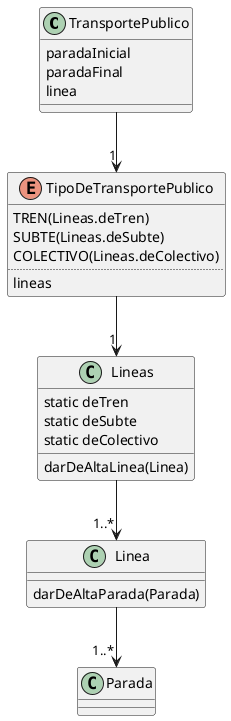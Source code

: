 @startuml

class TransportePublico {
    paradaInicial
    paradaFinal
    linea
}

TransportePublico --> "1" TipoDeTransportePublico

enum TipoDeTransportePublico {
    TREN(Lineas.deTren)
    SUBTE(Lineas.deSubte)
    COLECTIVO(Lineas.deColectivo)
    ..
    lineas
}

TipoDeTransportePublico --> "1" Lineas

class Lineas {
    static deTren
    static deSubte
    static deColectivo
    darDeAltaLinea(Linea)
}

Lineas --> "1..*" Linea

class Linea {
    darDeAltaParada(Parada)
}

Linea --> "1..*" Parada

class Parada {
}

@enduml
